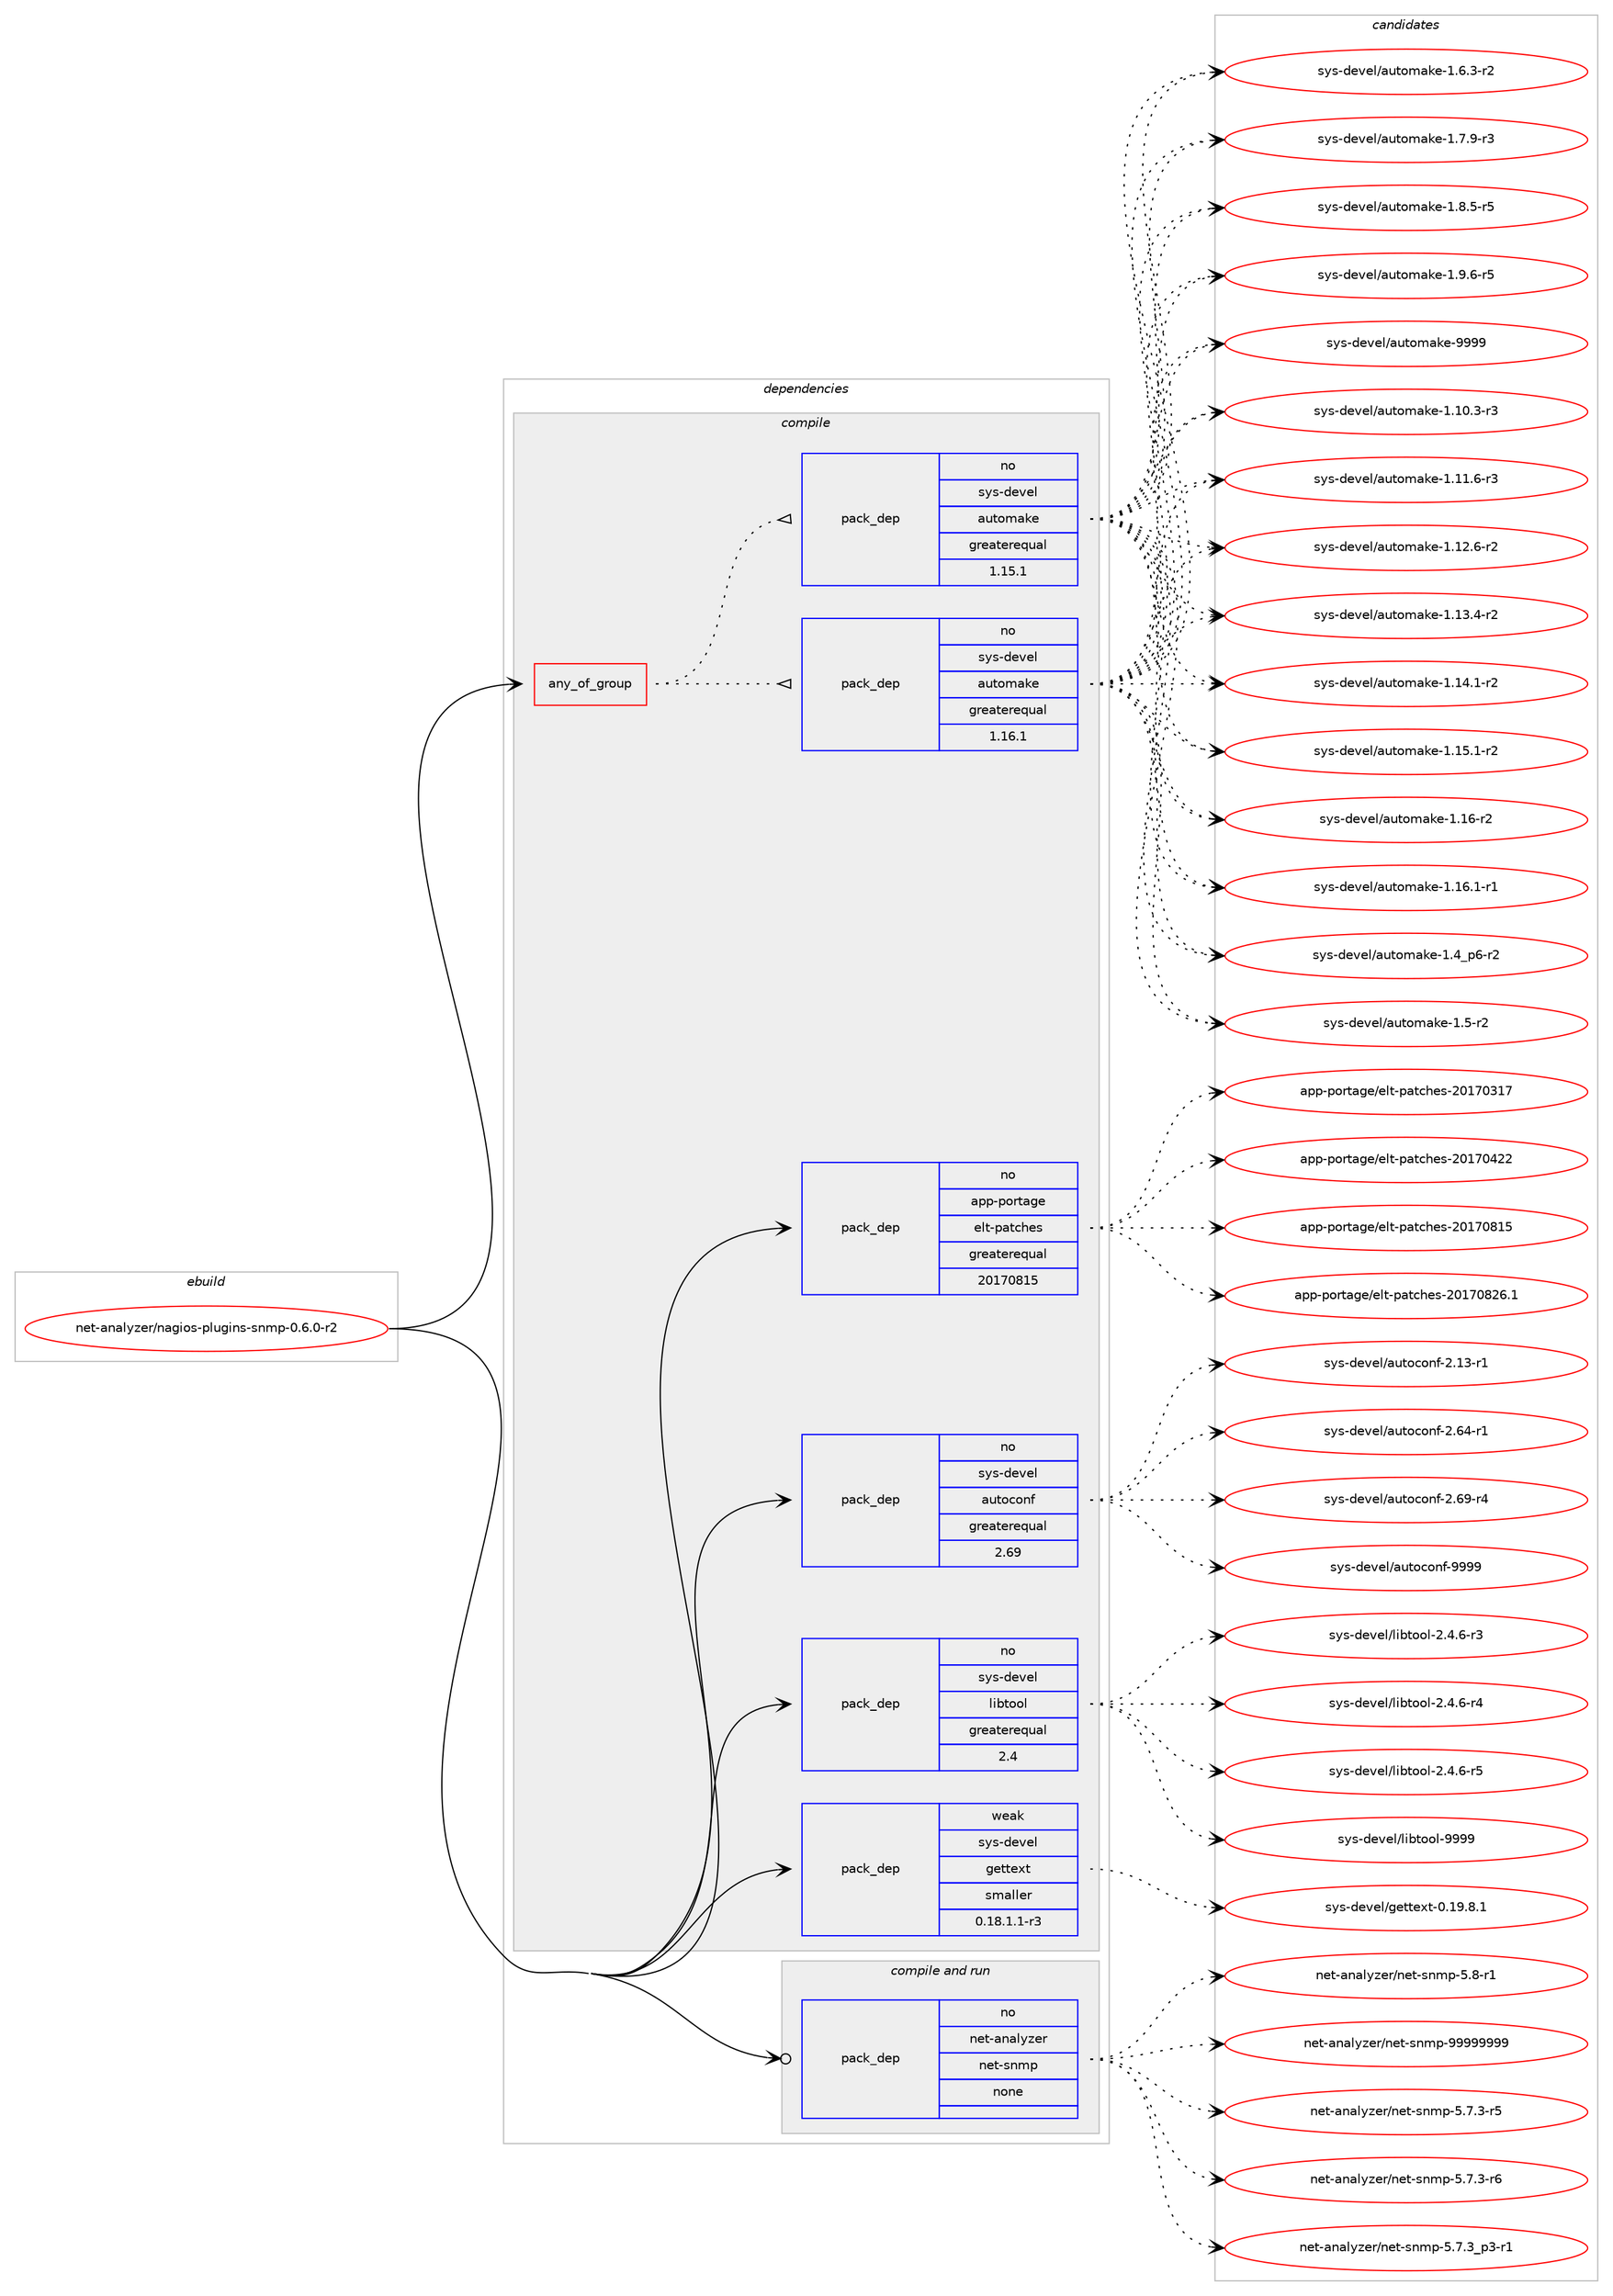 digraph prolog {

# *************
# Graph options
# *************

newrank=true;
concentrate=true;
compound=true;
graph [rankdir=LR,fontname=Helvetica,fontsize=10,ranksep=1.5];#, ranksep=2.5, nodesep=0.2];
edge  [arrowhead=vee];
node  [fontname=Helvetica,fontsize=10];

# **********
# The ebuild
# **********

subgraph cluster_leftcol {
color=gray;
rank=same;
label=<<i>ebuild</i>>;
id [label="net-analyzer/nagios-plugins-snmp-0.6.0-r2", color=red, width=4, href="../net-analyzer/nagios-plugins-snmp-0.6.0-r2.svg"];
}

# ****************
# The dependencies
# ****************

subgraph cluster_midcol {
color=gray;
label=<<i>dependencies</i>>;
subgraph cluster_compile {
fillcolor="#eeeeee";
style=filled;
label=<<i>compile</i>>;
subgraph any25809 {
dependency1645124 [label=<<TABLE BORDER="0" CELLBORDER="1" CELLSPACING="0" CELLPADDING="4"><TR><TD CELLPADDING="10">any_of_group</TD></TR></TABLE>>, shape=none, color=red];subgraph pack1176333 {
dependency1645125 [label=<<TABLE BORDER="0" CELLBORDER="1" CELLSPACING="0" CELLPADDING="4" WIDTH="220"><TR><TD ROWSPAN="6" CELLPADDING="30">pack_dep</TD></TR><TR><TD WIDTH="110">no</TD></TR><TR><TD>sys-devel</TD></TR><TR><TD>automake</TD></TR><TR><TD>greaterequal</TD></TR><TR><TD>1.16.1</TD></TR></TABLE>>, shape=none, color=blue];
}
dependency1645124:e -> dependency1645125:w [weight=20,style="dotted",arrowhead="oinv"];
subgraph pack1176334 {
dependency1645126 [label=<<TABLE BORDER="0" CELLBORDER="1" CELLSPACING="0" CELLPADDING="4" WIDTH="220"><TR><TD ROWSPAN="6" CELLPADDING="30">pack_dep</TD></TR><TR><TD WIDTH="110">no</TD></TR><TR><TD>sys-devel</TD></TR><TR><TD>automake</TD></TR><TR><TD>greaterequal</TD></TR><TR><TD>1.15.1</TD></TR></TABLE>>, shape=none, color=blue];
}
dependency1645124:e -> dependency1645126:w [weight=20,style="dotted",arrowhead="oinv"];
}
id:e -> dependency1645124:w [weight=20,style="solid",arrowhead="vee"];
subgraph pack1176335 {
dependency1645127 [label=<<TABLE BORDER="0" CELLBORDER="1" CELLSPACING="0" CELLPADDING="4" WIDTH="220"><TR><TD ROWSPAN="6" CELLPADDING="30">pack_dep</TD></TR><TR><TD WIDTH="110">no</TD></TR><TR><TD>app-portage</TD></TR><TR><TD>elt-patches</TD></TR><TR><TD>greaterequal</TD></TR><TR><TD>20170815</TD></TR></TABLE>>, shape=none, color=blue];
}
id:e -> dependency1645127:w [weight=20,style="solid",arrowhead="vee"];
subgraph pack1176336 {
dependency1645128 [label=<<TABLE BORDER="0" CELLBORDER="1" CELLSPACING="0" CELLPADDING="4" WIDTH="220"><TR><TD ROWSPAN="6" CELLPADDING="30">pack_dep</TD></TR><TR><TD WIDTH="110">no</TD></TR><TR><TD>sys-devel</TD></TR><TR><TD>autoconf</TD></TR><TR><TD>greaterequal</TD></TR><TR><TD>2.69</TD></TR></TABLE>>, shape=none, color=blue];
}
id:e -> dependency1645128:w [weight=20,style="solid",arrowhead="vee"];
subgraph pack1176337 {
dependency1645129 [label=<<TABLE BORDER="0" CELLBORDER="1" CELLSPACING="0" CELLPADDING="4" WIDTH="220"><TR><TD ROWSPAN="6" CELLPADDING="30">pack_dep</TD></TR><TR><TD WIDTH="110">no</TD></TR><TR><TD>sys-devel</TD></TR><TR><TD>libtool</TD></TR><TR><TD>greaterequal</TD></TR><TR><TD>2.4</TD></TR></TABLE>>, shape=none, color=blue];
}
id:e -> dependency1645129:w [weight=20,style="solid",arrowhead="vee"];
subgraph pack1176338 {
dependency1645130 [label=<<TABLE BORDER="0" CELLBORDER="1" CELLSPACING="0" CELLPADDING="4" WIDTH="220"><TR><TD ROWSPAN="6" CELLPADDING="30">pack_dep</TD></TR><TR><TD WIDTH="110">weak</TD></TR><TR><TD>sys-devel</TD></TR><TR><TD>gettext</TD></TR><TR><TD>smaller</TD></TR><TR><TD>0.18.1.1-r3</TD></TR></TABLE>>, shape=none, color=blue];
}
id:e -> dependency1645130:w [weight=20,style="solid",arrowhead="vee"];
}
subgraph cluster_compileandrun {
fillcolor="#eeeeee";
style=filled;
label=<<i>compile and run</i>>;
subgraph pack1176339 {
dependency1645131 [label=<<TABLE BORDER="0" CELLBORDER="1" CELLSPACING="0" CELLPADDING="4" WIDTH="220"><TR><TD ROWSPAN="6" CELLPADDING="30">pack_dep</TD></TR><TR><TD WIDTH="110">no</TD></TR><TR><TD>net-analyzer</TD></TR><TR><TD>net-snmp</TD></TR><TR><TD>none</TD></TR><TR><TD></TD></TR></TABLE>>, shape=none, color=blue];
}
id:e -> dependency1645131:w [weight=20,style="solid",arrowhead="odotvee"];
}
subgraph cluster_run {
fillcolor="#eeeeee";
style=filled;
label=<<i>run</i>>;
}
}

# **************
# The candidates
# **************

subgraph cluster_choices {
rank=same;
color=gray;
label=<<i>candidates</i>>;

subgraph choice1176333 {
color=black;
nodesep=1;
choice11512111545100101118101108479711711611110997107101454946494846514511451 [label="sys-devel/automake-1.10.3-r3", color=red, width=4,href="../sys-devel/automake-1.10.3-r3.svg"];
choice11512111545100101118101108479711711611110997107101454946494946544511451 [label="sys-devel/automake-1.11.6-r3", color=red, width=4,href="../sys-devel/automake-1.11.6-r3.svg"];
choice11512111545100101118101108479711711611110997107101454946495046544511450 [label="sys-devel/automake-1.12.6-r2", color=red, width=4,href="../sys-devel/automake-1.12.6-r2.svg"];
choice11512111545100101118101108479711711611110997107101454946495146524511450 [label="sys-devel/automake-1.13.4-r2", color=red, width=4,href="../sys-devel/automake-1.13.4-r2.svg"];
choice11512111545100101118101108479711711611110997107101454946495246494511450 [label="sys-devel/automake-1.14.1-r2", color=red, width=4,href="../sys-devel/automake-1.14.1-r2.svg"];
choice11512111545100101118101108479711711611110997107101454946495346494511450 [label="sys-devel/automake-1.15.1-r2", color=red, width=4,href="../sys-devel/automake-1.15.1-r2.svg"];
choice1151211154510010111810110847971171161111099710710145494649544511450 [label="sys-devel/automake-1.16-r2", color=red, width=4,href="../sys-devel/automake-1.16-r2.svg"];
choice11512111545100101118101108479711711611110997107101454946495446494511449 [label="sys-devel/automake-1.16.1-r1", color=red, width=4,href="../sys-devel/automake-1.16.1-r1.svg"];
choice115121115451001011181011084797117116111109971071014549465295112544511450 [label="sys-devel/automake-1.4_p6-r2", color=red, width=4,href="../sys-devel/automake-1.4_p6-r2.svg"];
choice11512111545100101118101108479711711611110997107101454946534511450 [label="sys-devel/automake-1.5-r2", color=red, width=4,href="../sys-devel/automake-1.5-r2.svg"];
choice115121115451001011181011084797117116111109971071014549465446514511450 [label="sys-devel/automake-1.6.3-r2", color=red, width=4,href="../sys-devel/automake-1.6.3-r2.svg"];
choice115121115451001011181011084797117116111109971071014549465546574511451 [label="sys-devel/automake-1.7.9-r3", color=red, width=4,href="../sys-devel/automake-1.7.9-r3.svg"];
choice115121115451001011181011084797117116111109971071014549465646534511453 [label="sys-devel/automake-1.8.5-r5", color=red, width=4,href="../sys-devel/automake-1.8.5-r5.svg"];
choice115121115451001011181011084797117116111109971071014549465746544511453 [label="sys-devel/automake-1.9.6-r5", color=red, width=4,href="../sys-devel/automake-1.9.6-r5.svg"];
choice115121115451001011181011084797117116111109971071014557575757 [label="sys-devel/automake-9999", color=red, width=4,href="../sys-devel/automake-9999.svg"];
dependency1645125:e -> choice11512111545100101118101108479711711611110997107101454946494846514511451:w [style=dotted,weight="100"];
dependency1645125:e -> choice11512111545100101118101108479711711611110997107101454946494946544511451:w [style=dotted,weight="100"];
dependency1645125:e -> choice11512111545100101118101108479711711611110997107101454946495046544511450:w [style=dotted,weight="100"];
dependency1645125:e -> choice11512111545100101118101108479711711611110997107101454946495146524511450:w [style=dotted,weight="100"];
dependency1645125:e -> choice11512111545100101118101108479711711611110997107101454946495246494511450:w [style=dotted,weight="100"];
dependency1645125:e -> choice11512111545100101118101108479711711611110997107101454946495346494511450:w [style=dotted,weight="100"];
dependency1645125:e -> choice1151211154510010111810110847971171161111099710710145494649544511450:w [style=dotted,weight="100"];
dependency1645125:e -> choice11512111545100101118101108479711711611110997107101454946495446494511449:w [style=dotted,weight="100"];
dependency1645125:e -> choice115121115451001011181011084797117116111109971071014549465295112544511450:w [style=dotted,weight="100"];
dependency1645125:e -> choice11512111545100101118101108479711711611110997107101454946534511450:w [style=dotted,weight="100"];
dependency1645125:e -> choice115121115451001011181011084797117116111109971071014549465446514511450:w [style=dotted,weight="100"];
dependency1645125:e -> choice115121115451001011181011084797117116111109971071014549465546574511451:w [style=dotted,weight="100"];
dependency1645125:e -> choice115121115451001011181011084797117116111109971071014549465646534511453:w [style=dotted,weight="100"];
dependency1645125:e -> choice115121115451001011181011084797117116111109971071014549465746544511453:w [style=dotted,weight="100"];
dependency1645125:e -> choice115121115451001011181011084797117116111109971071014557575757:w [style=dotted,weight="100"];
}
subgraph choice1176334 {
color=black;
nodesep=1;
choice11512111545100101118101108479711711611110997107101454946494846514511451 [label="sys-devel/automake-1.10.3-r3", color=red, width=4,href="../sys-devel/automake-1.10.3-r3.svg"];
choice11512111545100101118101108479711711611110997107101454946494946544511451 [label="sys-devel/automake-1.11.6-r3", color=red, width=4,href="../sys-devel/automake-1.11.6-r3.svg"];
choice11512111545100101118101108479711711611110997107101454946495046544511450 [label="sys-devel/automake-1.12.6-r2", color=red, width=4,href="../sys-devel/automake-1.12.6-r2.svg"];
choice11512111545100101118101108479711711611110997107101454946495146524511450 [label="sys-devel/automake-1.13.4-r2", color=red, width=4,href="../sys-devel/automake-1.13.4-r2.svg"];
choice11512111545100101118101108479711711611110997107101454946495246494511450 [label="sys-devel/automake-1.14.1-r2", color=red, width=4,href="../sys-devel/automake-1.14.1-r2.svg"];
choice11512111545100101118101108479711711611110997107101454946495346494511450 [label="sys-devel/automake-1.15.1-r2", color=red, width=4,href="../sys-devel/automake-1.15.1-r2.svg"];
choice1151211154510010111810110847971171161111099710710145494649544511450 [label="sys-devel/automake-1.16-r2", color=red, width=4,href="../sys-devel/automake-1.16-r2.svg"];
choice11512111545100101118101108479711711611110997107101454946495446494511449 [label="sys-devel/automake-1.16.1-r1", color=red, width=4,href="../sys-devel/automake-1.16.1-r1.svg"];
choice115121115451001011181011084797117116111109971071014549465295112544511450 [label="sys-devel/automake-1.4_p6-r2", color=red, width=4,href="../sys-devel/automake-1.4_p6-r2.svg"];
choice11512111545100101118101108479711711611110997107101454946534511450 [label="sys-devel/automake-1.5-r2", color=red, width=4,href="../sys-devel/automake-1.5-r2.svg"];
choice115121115451001011181011084797117116111109971071014549465446514511450 [label="sys-devel/automake-1.6.3-r2", color=red, width=4,href="../sys-devel/automake-1.6.3-r2.svg"];
choice115121115451001011181011084797117116111109971071014549465546574511451 [label="sys-devel/automake-1.7.9-r3", color=red, width=4,href="../sys-devel/automake-1.7.9-r3.svg"];
choice115121115451001011181011084797117116111109971071014549465646534511453 [label="sys-devel/automake-1.8.5-r5", color=red, width=4,href="../sys-devel/automake-1.8.5-r5.svg"];
choice115121115451001011181011084797117116111109971071014549465746544511453 [label="sys-devel/automake-1.9.6-r5", color=red, width=4,href="../sys-devel/automake-1.9.6-r5.svg"];
choice115121115451001011181011084797117116111109971071014557575757 [label="sys-devel/automake-9999", color=red, width=4,href="../sys-devel/automake-9999.svg"];
dependency1645126:e -> choice11512111545100101118101108479711711611110997107101454946494846514511451:w [style=dotted,weight="100"];
dependency1645126:e -> choice11512111545100101118101108479711711611110997107101454946494946544511451:w [style=dotted,weight="100"];
dependency1645126:e -> choice11512111545100101118101108479711711611110997107101454946495046544511450:w [style=dotted,weight="100"];
dependency1645126:e -> choice11512111545100101118101108479711711611110997107101454946495146524511450:w [style=dotted,weight="100"];
dependency1645126:e -> choice11512111545100101118101108479711711611110997107101454946495246494511450:w [style=dotted,weight="100"];
dependency1645126:e -> choice11512111545100101118101108479711711611110997107101454946495346494511450:w [style=dotted,weight="100"];
dependency1645126:e -> choice1151211154510010111810110847971171161111099710710145494649544511450:w [style=dotted,weight="100"];
dependency1645126:e -> choice11512111545100101118101108479711711611110997107101454946495446494511449:w [style=dotted,weight="100"];
dependency1645126:e -> choice115121115451001011181011084797117116111109971071014549465295112544511450:w [style=dotted,weight="100"];
dependency1645126:e -> choice11512111545100101118101108479711711611110997107101454946534511450:w [style=dotted,weight="100"];
dependency1645126:e -> choice115121115451001011181011084797117116111109971071014549465446514511450:w [style=dotted,weight="100"];
dependency1645126:e -> choice115121115451001011181011084797117116111109971071014549465546574511451:w [style=dotted,weight="100"];
dependency1645126:e -> choice115121115451001011181011084797117116111109971071014549465646534511453:w [style=dotted,weight="100"];
dependency1645126:e -> choice115121115451001011181011084797117116111109971071014549465746544511453:w [style=dotted,weight="100"];
dependency1645126:e -> choice115121115451001011181011084797117116111109971071014557575757:w [style=dotted,weight="100"];
}
subgraph choice1176335 {
color=black;
nodesep=1;
choice97112112451121111141169710310147101108116451129711699104101115455048495548514955 [label="app-portage/elt-patches-20170317", color=red, width=4,href="../app-portage/elt-patches-20170317.svg"];
choice97112112451121111141169710310147101108116451129711699104101115455048495548525050 [label="app-portage/elt-patches-20170422", color=red, width=4,href="../app-portage/elt-patches-20170422.svg"];
choice97112112451121111141169710310147101108116451129711699104101115455048495548564953 [label="app-portage/elt-patches-20170815", color=red, width=4,href="../app-portage/elt-patches-20170815.svg"];
choice971121124511211111411697103101471011081164511297116991041011154550484955485650544649 [label="app-portage/elt-patches-20170826.1", color=red, width=4,href="../app-portage/elt-patches-20170826.1.svg"];
dependency1645127:e -> choice97112112451121111141169710310147101108116451129711699104101115455048495548514955:w [style=dotted,weight="100"];
dependency1645127:e -> choice97112112451121111141169710310147101108116451129711699104101115455048495548525050:w [style=dotted,weight="100"];
dependency1645127:e -> choice97112112451121111141169710310147101108116451129711699104101115455048495548564953:w [style=dotted,weight="100"];
dependency1645127:e -> choice971121124511211111411697103101471011081164511297116991041011154550484955485650544649:w [style=dotted,weight="100"];
}
subgraph choice1176336 {
color=black;
nodesep=1;
choice1151211154510010111810110847971171161119911111010245504649514511449 [label="sys-devel/autoconf-2.13-r1", color=red, width=4,href="../sys-devel/autoconf-2.13-r1.svg"];
choice1151211154510010111810110847971171161119911111010245504654524511449 [label="sys-devel/autoconf-2.64-r1", color=red, width=4,href="../sys-devel/autoconf-2.64-r1.svg"];
choice1151211154510010111810110847971171161119911111010245504654574511452 [label="sys-devel/autoconf-2.69-r4", color=red, width=4,href="../sys-devel/autoconf-2.69-r4.svg"];
choice115121115451001011181011084797117116111991111101024557575757 [label="sys-devel/autoconf-9999", color=red, width=4,href="../sys-devel/autoconf-9999.svg"];
dependency1645128:e -> choice1151211154510010111810110847971171161119911111010245504649514511449:w [style=dotted,weight="100"];
dependency1645128:e -> choice1151211154510010111810110847971171161119911111010245504654524511449:w [style=dotted,weight="100"];
dependency1645128:e -> choice1151211154510010111810110847971171161119911111010245504654574511452:w [style=dotted,weight="100"];
dependency1645128:e -> choice115121115451001011181011084797117116111991111101024557575757:w [style=dotted,weight="100"];
}
subgraph choice1176337 {
color=black;
nodesep=1;
choice1151211154510010111810110847108105981161111111084550465246544511451 [label="sys-devel/libtool-2.4.6-r3", color=red, width=4,href="../sys-devel/libtool-2.4.6-r3.svg"];
choice1151211154510010111810110847108105981161111111084550465246544511452 [label="sys-devel/libtool-2.4.6-r4", color=red, width=4,href="../sys-devel/libtool-2.4.6-r4.svg"];
choice1151211154510010111810110847108105981161111111084550465246544511453 [label="sys-devel/libtool-2.4.6-r5", color=red, width=4,href="../sys-devel/libtool-2.4.6-r5.svg"];
choice1151211154510010111810110847108105981161111111084557575757 [label="sys-devel/libtool-9999", color=red, width=4,href="../sys-devel/libtool-9999.svg"];
dependency1645129:e -> choice1151211154510010111810110847108105981161111111084550465246544511451:w [style=dotted,weight="100"];
dependency1645129:e -> choice1151211154510010111810110847108105981161111111084550465246544511452:w [style=dotted,weight="100"];
dependency1645129:e -> choice1151211154510010111810110847108105981161111111084550465246544511453:w [style=dotted,weight="100"];
dependency1645129:e -> choice1151211154510010111810110847108105981161111111084557575757:w [style=dotted,weight="100"];
}
subgraph choice1176338 {
color=black;
nodesep=1;
choice1151211154510010111810110847103101116116101120116454846495746564649 [label="sys-devel/gettext-0.19.8.1", color=red, width=4,href="../sys-devel/gettext-0.19.8.1.svg"];
dependency1645130:e -> choice1151211154510010111810110847103101116116101120116454846495746564649:w [style=dotted,weight="100"];
}
subgraph choice1176339 {
color=black;
nodesep=1;
choice11010111645971109710812112210111447110101116451151101091124553465546514511453 [label="net-analyzer/net-snmp-5.7.3-r5", color=red, width=4,href="../net-analyzer/net-snmp-5.7.3-r5.svg"];
choice11010111645971109710812112210111447110101116451151101091124553465546514511454 [label="net-analyzer/net-snmp-5.7.3-r6", color=red, width=4,href="../net-analyzer/net-snmp-5.7.3-r6.svg"];
choice110101116459711097108121122101114471101011164511511010911245534655465195112514511449 [label="net-analyzer/net-snmp-5.7.3_p3-r1", color=red, width=4,href="../net-analyzer/net-snmp-5.7.3_p3-r1.svg"];
choice1101011164597110971081211221011144711010111645115110109112455346564511449 [label="net-analyzer/net-snmp-5.8-r1", color=red, width=4,href="../net-analyzer/net-snmp-5.8-r1.svg"];
choice1101011164597110971081211221011144711010111645115110109112455757575757575757 [label="net-analyzer/net-snmp-99999999", color=red, width=4,href="../net-analyzer/net-snmp-99999999.svg"];
dependency1645131:e -> choice11010111645971109710812112210111447110101116451151101091124553465546514511453:w [style=dotted,weight="100"];
dependency1645131:e -> choice11010111645971109710812112210111447110101116451151101091124553465546514511454:w [style=dotted,weight="100"];
dependency1645131:e -> choice110101116459711097108121122101114471101011164511511010911245534655465195112514511449:w [style=dotted,weight="100"];
dependency1645131:e -> choice1101011164597110971081211221011144711010111645115110109112455346564511449:w [style=dotted,weight="100"];
dependency1645131:e -> choice1101011164597110971081211221011144711010111645115110109112455757575757575757:w [style=dotted,weight="100"];
}
}

}
